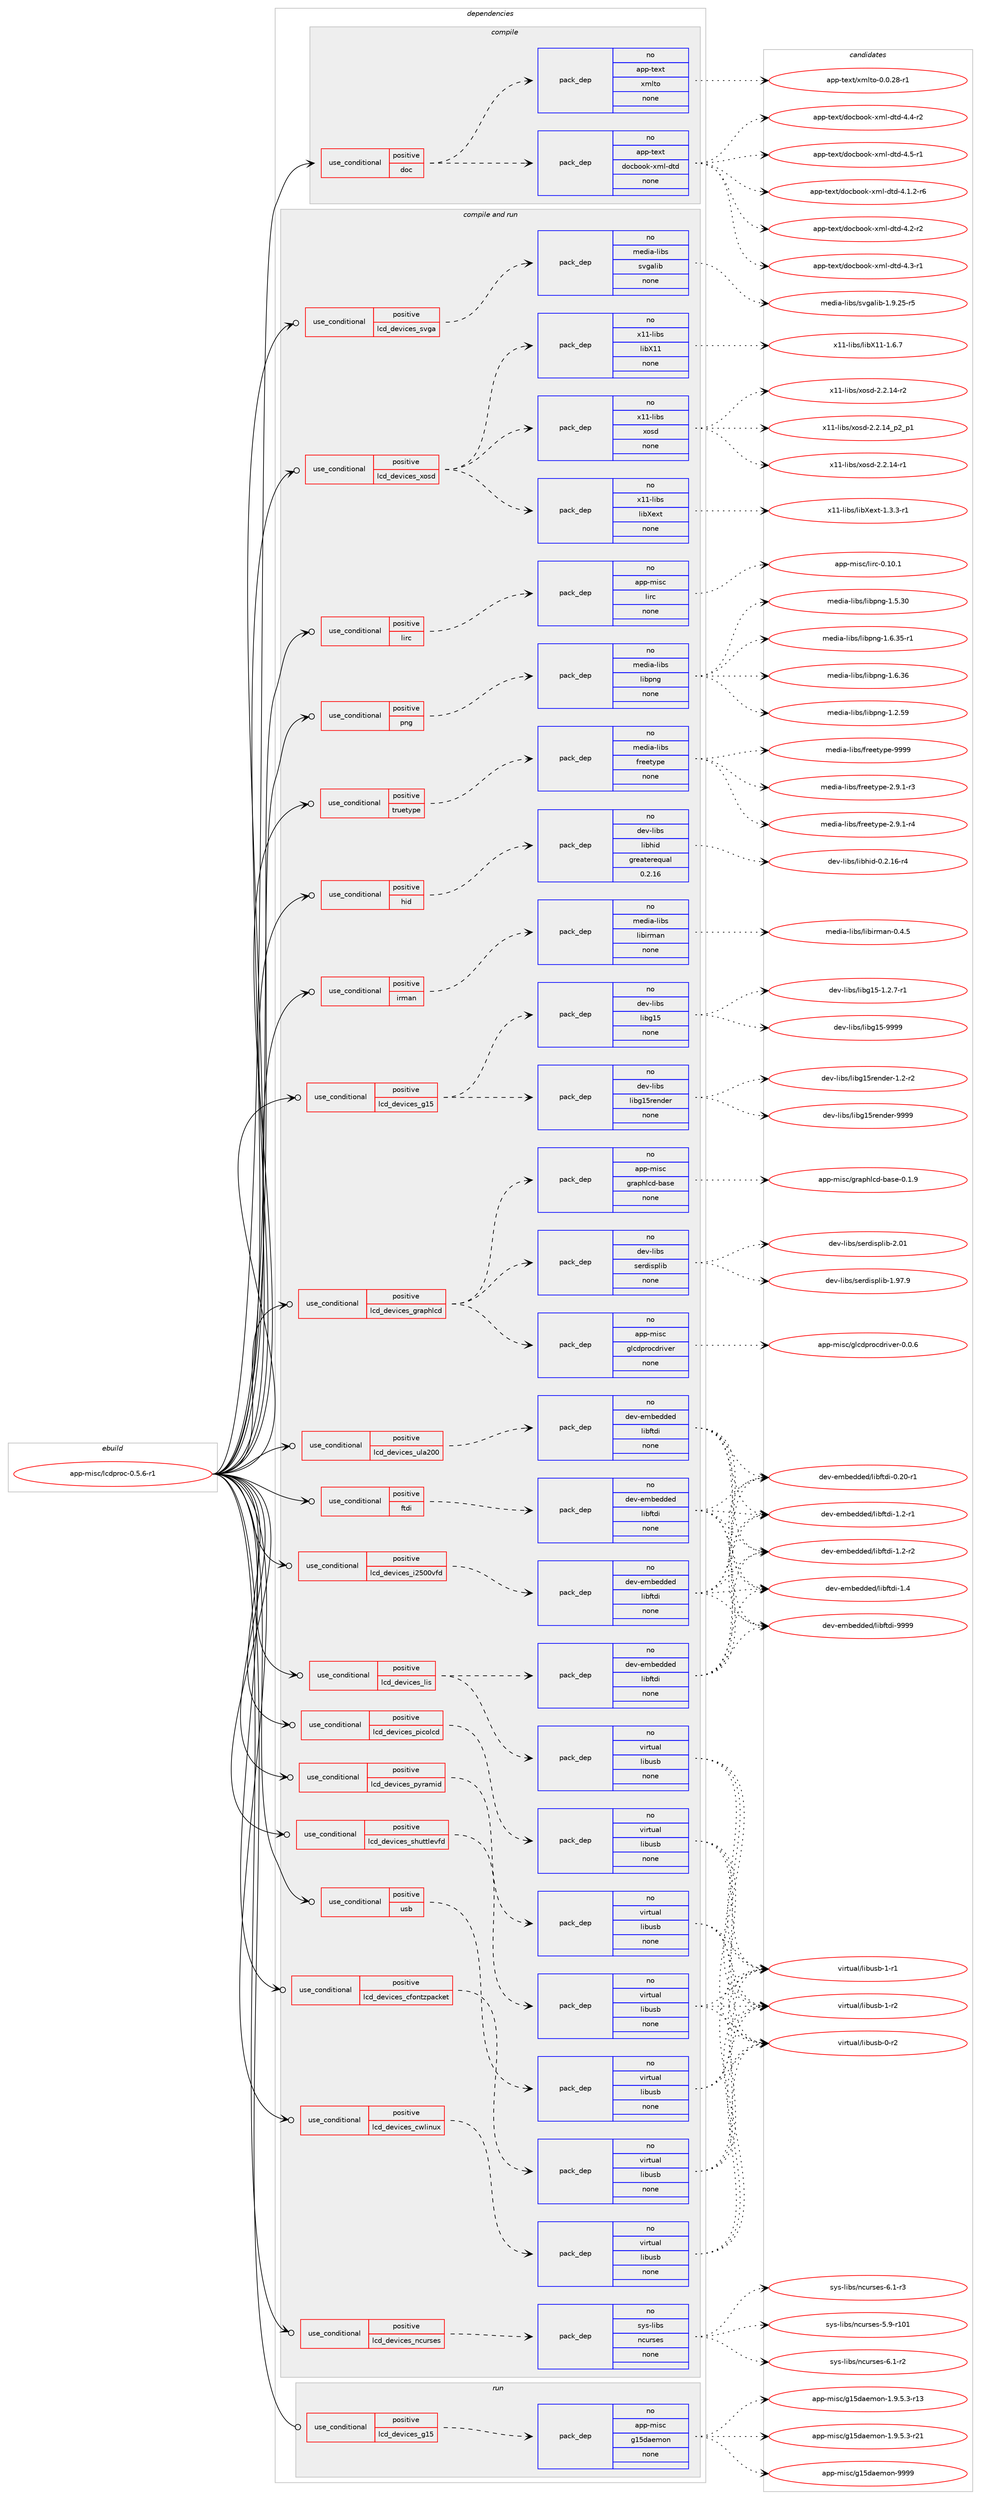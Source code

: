 digraph prolog {

# *************
# Graph options
# *************

newrank=true;
concentrate=true;
compound=true;
graph [rankdir=LR,fontname=Helvetica,fontsize=10,ranksep=1.5];#, ranksep=2.5, nodesep=0.2];
edge  [arrowhead=vee];
node  [fontname=Helvetica,fontsize=10];

# **********
# The ebuild
# **********

subgraph cluster_leftcol {
color=gray;
rank=same;
label=<<i>ebuild</i>>;
id [label="app-misc/lcdproc-0.5.6-r1", color=red, width=4, href="../app-misc/lcdproc-0.5.6-r1.svg"];
}

# ****************
# The dependencies
# ****************

subgraph cluster_midcol {
color=gray;
label=<<i>dependencies</i>>;
subgraph cluster_compile {
fillcolor="#eeeeee";
style=filled;
label=<<i>compile</i>>;
subgraph cond353540 {
dependency1299796 [label=<<TABLE BORDER="0" CELLBORDER="1" CELLSPACING="0" CELLPADDING="4"><TR><TD ROWSPAN="3" CELLPADDING="10">use_conditional</TD></TR><TR><TD>positive</TD></TR><TR><TD>doc</TD></TR></TABLE>>, shape=none, color=red];
subgraph pack926028 {
dependency1299797 [label=<<TABLE BORDER="0" CELLBORDER="1" CELLSPACING="0" CELLPADDING="4" WIDTH="220"><TR><TD ROWSPAN="6" CELLPADDING="30">pack_dep</TD></TR><TR><TD WIDTH="110">no</TD></TR><TR><TD>app-text</TD></TR><TR><TD>xmlto</TD></TR><TR><TD>none</TD></TR><TR><TD></TD></TR></TABLE>>, shape=none, color=blue];
}
dependency1299796:e -> dependency1299797:w [weight=20,style="dashed",arrowhead="vee"];
subgraph pack926029 {
dependency1299798 [label=<<TABLE BORDER="0" CELLBORDER="1" CELLSPACING="0" CELLPADDING="4" WIDTH="220"><TR><TD ROWSPAN="6" CELLPADDING="30">pack_dep</TD></TR><TR><TD WIDTH="110">no</TD></TR><TR><TD>app-text</TD></TR><TR><TD>docbook-xml-dtd</TD></TR><TR><TD>none</TD></TR><TR><TD></TD></TR></TABLE>>, shape=none, color=blue];
}
dependency1299796:e -> dependency1299798:w [weight=20,style="dashed",arrowhead="vee"];
}
id:e -> dependency1299796:w [weight=20,style="solid",arrowhead="vee"];
}
subgraph cluster_compileandrun {
fillcolor="#eeeeee";
style=filled;
label=<<i>compile and run</i>>;
subgraph cond353541 {
dependency1299799 [label=<<TABLE BORDER="0" CELLBORDER="1" CELLSPACING="0" CELLPADDING="4"><TR><TD ROWSPAN="3" CELLPADDING="10">use_conditional</TD></TR><TR><TD>positive</TD></TR><TR><TD>ftdi</TD></TR></TABLE>>, shape=none, color=red];
subgraph pack926030 {
dependency1299800 [label=<<TABLE BORDER="0" CELLBORDER="1" CELLSPACING="0" CELLPADDING="4" WIDTH="220"><TR><TD ROWSPAN="6" CELLPADDING="30">pack_dep</TD></TR><TR><TD WIDTH="110">no</TD></TR><TR><TD>dev-embedded</TD></TR><TR><TD>libftdi</TD></TR><TR><TD>none</TD></TR><TR><TD></TD></TR></TABLE>>, shape=none, color=blue];
}
dependency1299799:e -> dependency1299800:w [weight=20,style="dashed",arrowhead="vee"];
}
id:e -> dependency1299799:w [weight=20,style="solid",arrowhead="odotvee"];
subgraph cond353542 {
dependency1299801 [label=<<TABLE BORDER="0" CELLBORDER="1" CELLSPACING="0" CELLPADDING="4"><TR><TD ROWSPAN="3" CELLPADDING="10">use_conditional</TD></TR><TR><TD>positive</TD></TR><TR><TD>hid</TD></TR></TABLE>>, shape=none, color=red];
subgraph pack926031 {
dependency1299802 [label=<<TABLE BORDER="0" CELLBORDER="1" CELLSPACING="0" CELLPADDING="4" WIDTH="220"><TR><TD ROWSPAN="6" CELLPADDING="30">pack_dep</TD></TR><TR><TD WIDTH="110">no</TD></TR><TR><TD>dev-libs</TD></TR><TR><TD>libhid</TD></TR><TR><TD>greaterequal</TD></TR><TR><TD>0.2.16</TD></TR></TABLE>>, shape=none, color=blue];
}
dependency1299801:e -> dependency1299802:w [weight=20,style="dashed",arrowhead="vee"];
}
id:e -> dependency1299801:w [weight=20,style="solid",arrowhead="odotvee"];
subgraph cond353543 {
dependency1299803 [label=<<TABLE BORDER="0" CELLBORDER="1" CELLSPACING="0" CELLPADDING="4"><TR><TD ROWSPAN="3" CELLPADDING="10">use_conditional</TD></TR><TR><TD>positive</TD></TR><TR><TD>irman</TD></TR></TABLE>>, shape=none, color=red];
subgraph pack926032 {
dependency1299804 [label=<<TABLE BORDER="0" CELLBORDER="1" CELLSPACING="0" CELLPADDING="4" WIDTH="220"><TR><TD ROWSPAN="6" CELLPADDING="30">pack_dep</TD></TR><TR><TD WIDTH="110">no</TD></TR><TR><TD>media-libs</TD></TR><TR><TD>libirman</TD></TR><TR><TD>none</TD></TR><TR><TD></TD></TR></TABLE>>, shape=none, color=blue];
}
dependency1299803:e -> dependency1299804:w [weight=20,style="dashed",arrowhead="vee"];
}
id:e -> dependency1299803:w [weight=20,style="solid",arrowhead="odotvee"];
subgraph cond353544 {
dependency1299805 [label=<<TABLE BORDER="0" CELLBORDER="1" CELLSPACING="0" CELLPADDING="4"><TR><TD ROWSPAN="3" CELLPADDING="10">use_conditional</TD></TR><TR><TD>positive</TD></TR><TR><TD>lcd_devices_cfontzpacket</TD></TR></TABLE>>, shape=none, color=red];
subgraph pack926033 {
dependency1299806 [label=<<TABLE BORDER="0" CELLBORDER="1" CELLSPACING="0" CELLPADDING="4" WIDTH="220"><TR><TD ROWSPAN="6" CELLPADDING="30">pack_dep</TD></TR><TR><TD WIDTH="110">no</TD></TR><TR><TD>virtual</TD></TR><TR><TD>libusb</TD></TR><TR><TD>none</TD></TR><TR><TD></TD></TR></TABLE>>, shape=none, color=blue];
}
dependency1299805:e -> dependency1299806:w [weight=20,style="dashed",arrowhead="vee"];
}
id:e -> dependency1299805:w [weight=20,style="solid",arrowhead="odotvee"];
subgraph cond353545 {
dependency1299807 [label=<<TABLE BORDER="0" CELLBORDER="1" CELLSPACING="0" CELLPADDING="4"><TR><TD ROWSPAN="3" CELLPADDING="10">use_conditional</TD></TR><TR><TD>positive</TD></TR><TR><TD>lcd_devices_cwlinux</TD></TR></TABLE>>, shape=none, color=red];
subgraph pack926034 {
dependency1299808 [label=<<TABLE BORDER="0" CELLBORDER="1" CELLSPACING="0" CELLPADDING="4" WIDTH="220"><TR><TD ROWSPAN="6" CELLPADDING="30">pack_dep</TD></TR><TR><TD WIDTH="110">no</TD></TR><TR><TD>virtual</TD></TR><TR><TD>libusb</TD></TR><TR><TD>none</TD></TR><TR><TD></TD></TR></TABLE>>, shape=none, color=blue];
}
dependency1299807:e -> dependency1299808:w [weight=20,style="dashed",arrowhead="vee"];
}
id:e -> dependency1299807:w [weight=20,style="solid",arrowhead="odotvee"];
subgraph cond353546 {
dependency1299809 [label=<<TABLE BORDER="0" CELLBORDER="1" CELLSPACING="0" CELLPADDING="4"><TR><TD ROWSPAN="3" CELLPADDING="10">use_conditional</TD></TR><TR><TD>positive</TD></TR><TR><TD>lcd_devices_g15</TD></TR></TABLE>>, shape=none, color=red];
subgraph pack926035 {
dependency1299810 [label=<<TABLE BORDER="0" CELLBORDER="1" CELLSPACING="0" CELLPADDING="4" WIDTH="220"><TR><TD ROWSPAN="6" CELLPADDING="30">pack_dep</TD></TR><TR><TD WIDTH="110">no</TD></TR><TR><TD>dev-libs</TD></TR><TR><TD>libg15</TD></TR><TR><TD>none</TD></TR><TR><TD></TD></TR></TABLE>>, shape=none, color=blue];
}
dependency1299809:e -> dependency1299810:w [weight=20,style="dashed",arrowhead="vee"];
subgraph pack926036 {
dependency1299811 [label=<<TABLE BORDER="0" CELLBORDER="1" CELLSPACING="0" CELLPADDING="4" WIDTH="220"><TR><TD ROWSPAN="6" CELLPADDING="30">pack_dep</TD></TR><TR><TD WIDTH="110">no</TD></TR><TR><TD>dev-libs</TD></TR><TR><TD>libg15render</TD></TR><TR><TD>none</TD></TR><TR><TD></TD></TR></TABLE>>, shape=none, color=blue];
}
dependency1299809:e -> dependency1299811:w [weight=20,style="dashed",arrowhead="vee"];
}
id:e -> dependency1299809:w [weight=20,style="solid",arrowhead="odotvee"];
subgraph cond353547 {
dependency1299812 [label=<<TABLE BORDER="0" CELLBORDER="1" CELLSPACING="0" CELLPADDING="4"><TR><TD ROWSPAN="3" CELLPADDING="10">use_conditional</TD></TR><TR><TD>positive</TD></TR><TR><TD>lcd_devices_graphlcd</TD></TR></TABLE>>, shape=none, color=red];
subgraph pack926037 {
dependency1299813 [label=<<TABLE BORDER="0" CELLBORDER="1" CELLSPACING="0" CELLPADDING="4" WIDTH="220"><TR><TD ROWSPAN="6" CELLPADDING="30">pack_dep</TD></TR><TR><TD WIDTH="110">no</TD></TR><TR><TD>app-misc</TD></TR><TR><TD>graphlcd-base</TD></TR><TR><TD>none</TD></TR><TR><TD></TD></TR></TABLE>>, shape=none, color=blue];
}
dependency1299812:e -> dependency1299813:w [weight=20,style="dashed",arrowhead="vee"];
subgraph pack926038 {
dependency1299814 [label=<<TABLE BORDER="0" CELLBORDER="1" CELLSPACING="0" CELLPADDING="4" WIDTH="220"><TR><TD ROWSPAN="6" CELLPADDING="30">pack_dep</TD></TR><TR><TD WIDTH="110">no</TD></TR><TR><TD>app-misc</TD></TR><TR><TD>glcdprocdriver</TD></TR><TR><TD>none</TD></TR><TR><TD></TD></TR></TABLE>>, shape=none, color=blue];
}
dependency1299812:e -> dependency1299814:w [weight=20,style="dashed",arrowhead="vee"];
subgraph pack926039 {
dependency1299815 [label=<<TABLE BORDER="0" CELLBORDER="1" CELLSPACING="0" CELLPADDING="4" WIDTH="220"><TR><TD ROWSPAN="6" CELLPADDING="30">pack_dep</TD></TR><TR><TD WIDTH="110">no</TD></TR><TR><TD>dev-libs</TD></TR><TR><TD>serdisplib</TD></TR><TR><TD>none</TD></TR><TR><TD></TD></TR></TABLE>>, shape=none, color=blue];
}
dependency1299812:e -> dependency1299815:w [weight=20,style="dashed",arrowhead="vee"];
}
id:e -> dependency1299812:w [weight=20,style="solid",arrowhead="odotvee"];
subgraph cond353548 {
dependency1299816 [label=<<TABLE BORDER="0" CELLBORDER="1" CELLSPACING="0" CELLPADDING="4"><TR><TD ROWSPAN="3" CELLPADDING="10">use_conditional</TD></TR><TR><TD>positive</TD></TR><TR><TD>lcd_devices_i2500vfd</TD></TR></TABLE>>, shape=none, color=red];
subgraph pack926040 {
dependency1299817 [label=<<TABLE BORDER="0" CELLBORDER="1" CELLSPACING="0" CELLPADDING="4" WIDTH="220"><TR><TD ROWSPAN="6" CELLPADDING="30">pack_dep</TD></TR><TR><TD WIDTH="110">no</TD></TR><TR><TD>dev-embedded</TD></TR><TR><TD>libftdi</TD></TR><TR><TD>none</TD></TR><TR><TD></TD></TR></TABLE>>, shape=none, color=blue];
}
dependency1299816:e -> dependency1299817:w [weight=20,style="dashed",arrowhead="vee"];
}
id:e -> dependency1299816:w [weight=20,style="solid",arrowhead="odotvee"];
subgraph cond353549 {
dependency1299818 [label=<<TABLE BORDER="0" CELLBORDER="1" CELLSPACING="0" CELLPADDING="4"><TR><TD ROWSPAN="3" CELLPADDING="10">use_conditional</TD></TR><TR><TD>positive</TD></TR><TR><TD>lcd_devices_lis</TD></TR></TABLE>>, shape=none, color=red];
subgraph pack926041 {
dependency1299819 [label=<<TABLE BORDER="0" CELLBORDER="1" CELLSPACING="0" CELLPADDING="4" WIDTH="220"><TR><TD ROWSPAN="6" CELLPADDING="30">pack_dep</TD></TR><TR><TD WIDTH="110">no</TD></TR><TR><TD>dev-embedded</TD></TR><TR><TD>libftdi</TD></TR><TR><TD>none</TD></TR><TR><TD></TD></TR></TABLE>>, shape=none, color=blue];
}
dependency1299818:e -> dependency1299819:w [weight=20,style="dashed",arrowhead="vee"];
subgraph pack926042 {
dependency1299820 [label=<<TABLE BORDER="0" CELLBORDER="1" CELLSPACING="0" CELLPADDING="4" WIDTH="220"><TR><TD ROWSPAN="6" CELLPADDING="30">pack_dep</TD></TR><TR><TD WIDTH="110">no</TD></TR><TR><TD>virtual</TD></TR><TR><TD>libusb</TD></TR><TR><TD>none</TD></TR><TR><TD></TD></TR></TABLE>>, shape=none, color=blue];
}
dependency1299818:e -> dependency1299820:w [weight=20,style="dashed",arrowhead="vee"];
}
id:e -> dependency1299818:w [weight=20,style="solid",arrowhead="odotvee"];
subgraph cond353550 {
dependency1299821 [label=<<TABLE BORDER="0" CELLBORDER="1" CELLSPACING="0" CELLPADDING="4"><TR><TD ROWSPAN="3" CELLPADDING="10">use_conditional</TD></TR><TR><TD>positive</TD></TR><TR><TD>lcd_devices_ncurses</TD></TR></TABLE>>, shape=none, color=red];
subgraph pack926043 {
dependency1299822 [label=<<TABLE BORDER="0" CELLBORDER="1" CELLSPACING="0" CELLPADDING="4" WIDTH="220"><TR><TD ROWSPAN="6" CELLPADDING="30">pack_dep</TD></TR><TR><TD WIDTH="110">no</TD></TR><TR><TD>sys-libs</TD></TR><TR><TD>ncurses</TD></TR><TR><TD>none</TD></TR><TR><TD></TD></TR></TABLE>>, shape=none, color=blue];
}
dependency1299821:e -> dependency1299822:w [weight=20,style="dashed",arrowhead="vee"];
}
id:e -> dependency1299821:w [weight=20,style="solid",arrowhead="odotvee"];
subgraph cond353551 {
dependency1299823 [label=<<TABLE BORDER="0" CELLBORDER="1" CELLSPACING="0" CELLPADDING="4"><TR><TD ROWSPAN="3" CELLPADDING="10">use_conditional</TD></TR><TR><TD>positive</TD></TR><TR><TD>lcd_devices_picolcd</TD></TR></TABLE>>, shape=none, color=red];
subgraph pack926044 {
dependency1299824 [label=<<TABLE BORDER="0" CELLBORDER="1" CELLSPACING="0" CELLPADDING="4" WIDTH="220"><TR><TD ROWSPAN="6" CELLPADDING="30">pack_dep</TD></TR><TR><TD WIDTH="110">no</TD></TR><TR><TD>virtual</TD></TR><TR><TD>libusb</TD></TR><TR><TD>none</TD></TR><TR><TD></TD></TR></TABLE>>, shape=none, color=blue];
}
dependency1299823:e -> dependency1299824:w [weight=20,style="dashed",arrowhead="vee"];
}
id:e -> dependency1299823:w [weight=20,style="solid",arrowhead="odotvee"];
subgraph cond353552 {
dependency1299825 [label=<<TABLE BORDER="0" CELLBORDER="1" CELLSPACING="0" CELLPADDING="4"><TR><TD ROWSPAN="3" CELLPADDING="10">use_conditional</TD></TR><TR><TD>positive</TD></TR><TR><TD>lcd_devices_pyramid</TD></TR></TABLE>>, shape=none, color=red];
subgraph pack926045 {
dependency1299826 [label=<<TABLE BORDER="0" CELLBORDER="1" CELLSPACING="0" CELLPADDING="4" WIDTH="220"><TR><TD ROWSPAN="6" CELLPADDING="30">pack_dep</TD></TR><TR><TD WIDTH="110">no</TD></TR><TR><TD>virtual</TD></TR><TR><TD>libusb</TD></TR><TR><TD>none</TD></TR><TR><TD></TD></TR></TABLE>>, shape=none, color=blue];
}
dependency1299825:e -> dependency1299826:w [weight=20,style="dashed",arrowhead="vee"];
}
id:e -> dependency1299825:w [weight=20,style="solid",arrowhead="odotvee"];
subgraph cond353553 {
dependency1299827 [label=<<TABLE BORDER="0" CELLBORDER="1" CELLSPACING="0" CELLPADDING="4"><TR><TD ROWSPAN="3" CELLPADDING="10">use_conditional</TD></TR><TR><TD>positive</TD></TR><TR><TD>lcd_devices_shuttlevfd</TD></TR></TABLE>>, shape=none, color=red];
subgraph pack926046 {
dependency1299828 [label=<<TABLE BORDER="0" CELLBORDER="1" CELLSPACING="0" CELLPADDING="4" WIDTH="220"><TR><TD ROWSPAN="6" CELLPADDING="30">pack_dep</TD></TR><TR><TD WIDTH="110">no</TD></TR><TR><TD>virtual</TD></TR><TR><TD>libusb</TD></TR><TR><TD>none</TD></TR><TR><TD></TD></TR></TABLE>>, shape=none, color=blue];
}
dependency1299827:e -> dependency1299828:w [weight=20,style="dashed",arrowhead="vee"];
}
id:e -> dependency1299827:w [weight=20,style="solid",arrowhead="odotvee"];
subgraph cond353554 {
dependency1299829 [label=<<TABLE BORDER="0" CELLBORDER="1" CELLSPACING="0" CELLPADDING="4"><TR><TD ROWSPAN="3" CELLPADDING="10">use_conditional</TD></TR><TR><TD>positive</TD></TR><TR><TD>lcd_devices_svga</TD></TR></TABLE>>, shape=none, color=red];
subgraph pack926047 {
dependency1299830 [label=<<TABLE BORDER="0" CELLBORDER="1" CELLSPACING="0" CELLPADDING="4" WIDTH="220"><TR><TD ROWSPAN="6" CELLPADDING="30">pack_dep</TD></TR><TR><TD WIDTH="110">no</TD></TR><TR><TD>media-libs</TD></TR><TR><TD>svgalib</TD></TR><TR><TD>none</TD></TR><TR><TD></TD></TR></TABLE>>, shape=none, color=blue];
}
dependency1299829:e -> dependency1299830:w [weight=20,style="dashed",arrowhead="vee"];
}
id:e -> dependency1299829:w [weight=20,style="solid",arrowhead="odotvee"];
subgraph cond353555 {
dependency1299831 [label=<<TABLE BORDER="0" CELLBORDER="1" CELLSPACING="0" CELLPADDING="4"><TR><TD ROWSPAN="3" CELLPADDING="10">use_conditional</TD></TR><TR><TD>positive</TD></TR><TR><TD>lcd_devices_ula200</TD></TR></TABLE>>, shape=none, color=red];
subgraph pack926048 {
dependency1299832 [label=<<TABLE BORDER="0" CELLBORDER="1" CELLSPACING="0" CELLPADDING="4" WIDTH="220"><TR><TD ROWSPAN="6" CELLPADDING="30">pack_dep</TD></TR><TR><TD WIDTH="110">no</TD></TR><TR><TD>dev-embedded</TD></TR><TR><TD>libftdi</TD></TR><TR><TD>none</TD></TR><TR><TD></TD></TR></TABLE>>, shape=none, color=blue];
}
dependency1299831:e -> dependency1299832:w [weight=20,style="dashed",arrowhead="vee"];
}
id:e -> dependency1299831:w [weight=20,style="solid",arrowhead="odotvee"];
subgraph cond353556 {
dependency1299833 [label=<<TABLE BORDER="0" CELLBORDER="1" CELLSPACING="0" CELLPADDING="4"><TR><TD ROWSPAN="3" CELLPADDING="10">use_conditional</TD></TR><TR><TD>positive</TD></TR><TR><TD>lcd_devices_xosd</TD></TR></TABLE>>, shape=none, color=red];
subgraph pack926049 {
dependency1299834 [label=<<TABLE BORDER="0" CELLBORDER="1" CELLSPACING="0" CELLPADDING="4" WIDTH="220"><TR><TD ROWSPAN="6" CELLPADDING="30">pack_dep</TD></TR><TR><TD WIDTH="110">no</TD></TR><TR><TD>x11-libs</TD></TR><TR><TD>xosd</TD></TR><TR><TD>none</TD></TR><TR><TD></TD></TR></TABLE>>, shape=none, color=blue];
}
dependency1299833:e -> dependency1299834:w [weight=20,style="dashed",arrowhead="vee"];
subgraph pack926050 {
dependency1299835 [label=<<TABLE BORDER="0" CELLBORDER="1" CELLSPACING="0" CELLPADDING="4" WIDTH="220"><TR><TD ROWSPAN="6" CELLPADDING="30">pack_dep</TD></TR><TR><TD WIDTH="110">no</TD></TR><TR><TD>x11-libs</TD></TR><TR><TD>libX11</TD></TR><TR><TD>none</TD></TR><TR><TD></TD></TR></TABLE>>, shape=none, color=blue];
}
dependency1299833:e -> dependency1299835:w [weight=20,style="dashed",arrowhead="vee"];
subgraph pack926051 {
dependency1299836 [label=<<TABLE BORDER="0" CELLBORDER="1" CELLSPACING="0" CELLPADDING="4" WIDTH="220"><TR><TD ROWSPAN="6" CELLPADDING="30">pack_dep</TD></TR><TR><TD WIDTH="110">no</TD></TR><TR><TD>x11-libs</TD></TR><TR><TD>libXext</TD></TR><TR><TD>none</TD></TR><TR><TD></TD></TR></TABLE>>, shape=none, color=blue];
}
dependency1299833:e -> dependency1299836:w [weight=20,style="dashed",arrowhead="vee"];
}
id:e -> dependency1299833:w [weight=20,style="solid",arrowhead="odotvee"];
subgraph cond353557 {
dependency1299837 [label=<<TABLE BORDER="0" CELLBORDER="1" CELLSPACING="0" CELLPADDING="4"><TR><TD ROWSPAN="3" CELLPADDING="10">use_conditional</TD></TR><TR><TD>positive</TD></TR><TR><TD>lirc</TD></TR></TABLE>>, shape=none, color=red];
subgraph pack926052 {
dependency1299838 [label=<<TABLE BORDER="0" CELLBORDER="1" CELLSPACING="0" CELLPADDING="4" WIDTH="220"><TR><TD ROWSPAN="6" CELLPADDING="30">pack_dep</TD></TR><TR><TD WIDTH="110">no</TD></TR><TR><TD>app-misc</TD></TR><TR><TD>lirc</TD></TR><TR><TD>none</TD></TR><TR><TD></TD></TR></TABLE>>, shape=none, color=blue];
}
dependency1299837:e -> dependency1299838:w [weight=20,style="dashed",arrowhead="vee"];
}
id:e -> dependency1299837:w [weight=20,style="solid",arrowhead="odotvee"];
subgraph cond353558 {
dependency1299839 [label=<<TABLE BORDER="0" CELLBORDER="1" CELLSPACING="0" CELLPADDING="4"><TR><TD ROWSPAN="3" CELLPADDING="10">use_conditional</TD></TR><TR><TD>positive</TD></TR><TR><TD>png</TD></TR></TABLE>>, shape=none, color=red];
subgraph pack926053 {
dependency1299840 [label=<<TABLE BORDER="0" CELLBORDER="1" CELLSPACING="0" CELLPADDING="4" WIDTH="220"><TR><TD ROWSPAN="6" CELLPADDING="30">pack_dep</TD></TR><TR><TD WIDTH="110">no</TD></TR><TR><TD>media-libs</TD></TR><TR><TD>libpng</TD></TR><TR><TD>none</TD></TR><TR><TD></TD></TR></TABLE>>, shape=none, color=blue];
}
dependency1299839:e -> dependency1299840:w [weight=20,style="dashed",arrowhead="vee"];
}
id:e -> dependency1299839:w [weight=20,style="solid",arrowhead="odotvee"];
subgraph cond353559 {
dependency1299841 [label=<<TABLE BORDER="0" CELLBORDER="1" CELLSPACING="0" CELLPADDING="4"><TR><TD ROWSPAN="3" CELLPADDING="10">use_conditional</TD></TR><TR><TD>positive</TD></TR><TR><TD>truetype</TD></TR></TABLE>>, shape=none, color=red];
subgraph pack926054 {
dependency1299842 [label=<<TABLE BORDER="0" CELLBORDER="1" CELLSPACING="0" CELLPADDING="4" WIDTH="220"><TR><TD ROWSPAN="6" CELLPADDING="30">pack_dep</TD></TR><TR><TD WIDTH="110">no</TD></TR><TR><TD>media-libs</TD></TR><TR><TD>freetype</TD></TR><TR><TD>none</TD></TR><TR><TD></TD></TR></TABLE>>, shape=none, color=blue];
}
dependency1299841:e -> dependency1299842:w [weight=20,style="dashed",arrowhead="vee"];
}
id:e -> dependency1299841:w [weight=20,style="solid",arrowhead="odotvee"];
subgraph cond353560 {
dependency1299843 [label=<<TABLE BORDER="0" CELLBORDER="1" CELLSPACING="0" CELLPADDING="4"><TR><TD ROWSPAN="3" CELLPADDING="10">use_conditional</TD></TR><TR><TD>positive</TD></TR><TR><TD>usb</TD></TR></TABLE>>, shape=none, color=red];
subgraph pack926055 {
dependency1299844 [label=<<TABLE BORDER="0" CELLBORDER="1" CELLSPACING="0" CELLPADDING="4" WIDTH="220"><TR><TD ROWSPAN="6" CELLPADDING="30">pack_dep</TD></TR><TR><TD WIDTH="110">no</TD></TR><TR><TD>virtual</TD></TR><TR><TD>libusb</TD></TR><TR><TD>none</TD></TR><TR><TD></TD></TR></TABLE>>, shape=none, color=blue];
}
dependency1299843:e -> dependency1299844:w [weight=20,style="dashed",arrowhead="vee"];
}
id:e -> dependency1299843:w [weight=20,style="solid",arrowhead="odotvee"];
}
subgraph cluster_run {
fillcolor="#eeeeee";
style=filled;
label=<<i>run</i>>;
subgraph cond353561 {
dependency1299845 [label=<<TABLE BORDER="0" CELLBORDER="1" CELLSPACING="0" CELLPADDING="4"><TR><TD ROWSPAN="3" CELLPADDING="10">use_conditional</TD></TR><TR><TD>positive</TD></TR><TR><TD>lcd_devices_g15</TD></TR></TABLE>>, shape=none, color=red];
subgraph pack926056 {
dependency1299846 [label=<<TABLE BORDER="0" CELLBORDER="1" CELLSPACING="0" CELLPADDING="4" WIDTH="220"><TR><TD ROWSPAN="6" CELLPADDING="30">pack_dep</TD></TR><TR><TD WIDTH="110">no</TD></TR><TR><TD>app-misc</TD></TR><TR><TD>g15daemon</TD></TR><TR><TD>none</TD></TR><TR><TD></TD></TR></TABLE>>, shape=none, color=blue];
}
dependency1299845:e -> dependency1299846:w [weight=20,style="dashed",arrowhead="vee"];
}
id:e -> dependency1299845:w [weight=20,style="solid",arrowhead="odot"];
}
}

# **************
# The candidates
# **************

subgraph cluster_choices {
rank=same;
color=gray;
label=<<i>candidates</i>>;

subgraph choice926028 {
color=black;
nodesep=1;
choice971121124511610112011647120109108116111454846484650564511449 [label="app-text/xmlto-0.0.28-r1", color=red, width=4,href="../app-text/xmlto-0.0.28-r1.svg"];
dependency1299797:e -> choice971121124511610112011647120109108116111454846484650564511449:w [style=dotted,weight="100"];
}
subgraph choice926029 {
color=black;
nodesep=1;
choice971121124511610112011647100111999811111110745120109108451001161004552464946504511454 [label="app-text/docbook-xml-dtd-4.1.2-r6", color=red, width=4,href="../app-text/docbook-xml-dtd-4.1.2-r6.svg"];
choice97112112451161011201164710011199981111111074512010910845100116100455246504511450 [label="app-text/docbook-xml-dtd-4.2-r2", color=red, width=4,href="../app-text/docbook-xml-dtd-4.2-r2.svg"];
choice97112112451161011201164710011199981111111074512010910845100116100455246514511449 [label="app-text/docbook-xml-dtd-4.3-r1", color=red, width=4,href="../app-text/docbook-xml-dtd-4.3-r1.svg"];
choice97112112451161011201164710011199981111111074512010910845100116100455246524511450 [label="app-text/docbook-xml-dtd-4.4-r2", color=red, width=4,href="../app-text/docbook-xml-dtd-4.4-r2.svg"];
choice97112112451161011201164710011199981111111074512010910845100116100455246534511449 [label="app-text/docbook-xml-dtd-4.5-r1", color=red, width=4,href="../app-text/docbook-xml-dtd-4.5-r1.svg"];
dependency1299798:e -> choice971121124511610112011647100111999811111110745120109108451001161004552464946504511454:w [style=dotted,weight="100"];
dependency1299798:e -> choice97112112451161011201164710011199981111111074512010910845100116100455246504511450:w [style=dotted,weight="100"];
dependency1299798:e -> choice97112112451161011201164710011199981111111074512010910845100116100455246514511449:w [style=dotted,weight="100"];
dependency1299798:e -> choice97112112451161011201164710011199981111111074512010910845100116100455246524511450:w [style=dotted,weight="100"];
dependency1299798:e -> choice97112112451161011201164710011199981111111074512010910845100116100455246534511449:w [style=dotted,weight="100"];
}
subgraph choice926030 {
color=black;
nodesep=1;
choice1001011184510110998101100100101100471081059810211610010545484650484511449 [label="dev-embedded/libftdi-0.20-r1", color=red, width=4,href="../dev-embedded/libftdi-0.20-r1.svg"];
choice10010111845101109981011001001011004710810598102116100105454946504511449 [label="dev-embedded/libftdi-1.2-r1", color=red, width=4,href="../dev-embedded/libftdi-1.2-r1.svg"];
choice10010111845101109981011001001011004710810598102116100105454946504511450 [label="dev-embedded/libftdi-1.2-r2", color=red, width=4,href="../dev-embedded/libftdi-1.2-r2.svg"];
choice1001011184510110998101100100101100471081059810211610010545494652 [label="dev-embedded/libftdi-1.4", color=red, width=4,href="../dev-embedded/libftdi-1.4.svg"];
choice100101118451011099810110010010110047108105981021161001054557575757 [label="dev-embedded/libftdi-9999", color=red, width=4,href="../dev-embedded/libftdi-9999.svg"];
dependency1299800:e -> choice1001011184510110998101100100101100471081059810211610010545484650484511449:w [style=dotted,weight="100"];
dependency1299800:e -> choice10010111845101109981011001001011004710810598102116100105454946504511449:w [style=dotted,weight="100"];
dependency1299800:e -> choice10010111845101109981011001001011004710810598102116100105454946504511450:w [style=dotted,weight="100"];
dependency1299800:e -> choice1001011184510110998101100100101100471081059810211610010545494652:w [style=dotted,weight="100"];
dependency1299800:e -> choice100101118451011099810110010010110047108105981021161001054557575757:w [style=dotted,weight="100"];
}
subgraph choice926031 {
color=black;
nodesep=1;
choice10010111845108105981154710810598104105100454846504649544511452 [label="dev-libs/libhid-0.2.16-r4", color=red, width=4,href="../dev-libs/libhid-0.2.16-r4.svg"];
dependency1299802:e -> choice10010111845108105981154710810598104105100454846504649544511452:w [style=dotted,weight="100"];
}
subgraph choice926032 {
color=black;
nodesep=1;
choice109101100105974510810598115471081059810511410997110454846524653 [label="media-libs/libirman-0.4.5", color=red, width=4,href="../media-libs/libirman-0.4.5.svg"];
dependency1299804:e -> choice109101100105974510810598115471081059810511410997110454846524653:w [style=dotted,weight="100"];
}
subgraph choice926033 {
color=black;
nodesep=1;
choice1181051141161179710847108105981171159845484511450 [label="virtual/libusb-0-r2", color=red, width=4,href="../virtual/libusb-0-r2.svg"];
choice1181051141161179710847108105981171159845494511449 [label="virtual/libusb-1-r1", color=red, width=4,href="../virtual/libusb-1-r1.svg"];
choice1181051141161179710847108105981171159845494511450 [label="virtual/libusb-1-r2", color=red, width=4,href="../virtual/libusb-1-r2.svg"];
dependency1299806:e -> choice1181051141161179710847108105981171159845484511450:w [style=dotted,weight="100"];
dependency1299806:e -> choice1181051141161179710847108105981171159845494511449:w [style=dotted,weight="100"];
dependency1299806:e -> choice1181051141161179710847108105981171159845494511450:w [style=dotted,weight="100"];
}
subgraph choice926034 {
color=black;
nodesep=1;
choice1181051141161179710847108105981171159845484511450 [label="virtual/libusb-0-r2", color=red, width=4,href="../virtual/libusb-0-r2.svg"];
choice1181051141161179710847108105981171159845494511449 [label="virtual/libusb-1-r1", color=red, width=4,href="../virtual/libusb-1-r1.svg"];
choice1181051141161179710847108105981171159845494511450 [label="virtual/libusb-1-r2", color=red, width=4,href="../virtual/libusb-1-r2.svg"];
dependency1299808:e -> choice1181051141161179710847108105981171159845484511450:w [style=dotted,weight="100"];
dependency1299808:e -> choice1181051141161179710847108105981171159845494511449:w [style=dotted,weight="100"];
dependency1299808:e -> choice1181051141161179710847108105981171159845494511450:w [style=dotted,weight="100"];
}
subgraph choice926035 {
color=black;
nodesep=1;
choice1001011184510810598115471081059810349534549465046554511449 [label="dev-libs/libg15-1.2.7-r1", color=red, width=4,href="../dev-libs/libg15-1.2.7-r1.svg"];
choice1001011184510810598115471081059810349534557575757 [label="dev-libs/libg15-9999", color=red, width=4,href="../dev-libs/libg15-9999.svg"];
dependency1299810:e -> choice1001011184510810598115471081059810349534549465046554511449:w [style=dotted,weight="100"];
dependency1299810:e -> choice1001011184510810598115471081059810349534557575757:w [style=dotted,weight="100"];
}
subgraph choice926036 {
color=black;
nodesep=1;
choice100101118451081059811547108105981034953114101110100101114454946504511450 [label="dev-libs/libg15render-1.2-r2", color=red, width=4,href="../dev-libs/libg15render-1.2-r2.svg"];
choice1001011184510810598115471081059810349531141011101001011144557575757 [label="dev-libs/libg15render-9999", color=red, width=4,href="../dev-libs/libg15render-9999.svg"];
dependency1299811:e -> choice100101118451081059811547108105981034953114101110100101114454946504511450:w [style=dotted,weight="100"];
dependency1299811:e -> choice1001011184510810598115471081059810349531141011101001011144557575757:w [style=dotted,weight="100"];
}
subgraph choice926037 {
color=black;
nodesep=1;
choice971121124510910511599471031149711210410899100459897115101454846494657 [label="app-misc/graphlcd-base-0.1.9", color=red, width=4,href="../app-misc/graphlcd-base-0.1.9.svg"];
dependency1299813:e -> choice971121124510910511599471031149711210410899100459897115101454846494657:w [style=dotted,weight="100"];
}
subgraph choice926038 {
color=black;
nodesep=1;
choice971121124510910511599471031089910011211411199100114105118101114454846484654 [label="app-misc/glcdprocdriver-0.0.6", color=red, width=4,href="../app-misc/glcdprocdriver-0.0.6.svg"];
dependency1299814:e -> choice971121124510910511599471031089910011211411199100114105118101114454846484654:w [style=dotted,weight="100"];
}
subgraph choice926039 {
color=black;
nodesep=1;
choice1001011184510810598115471151011141001051151121081059845494657554657 [label="dev-libs/serdisplib-1.97.9", color=red, width=4,href="../dev-libs/serdisplib-1.97.9.svg"];
choice100101118451081059811547115101114100105115112108105984550464849 [label="dev-libs/serdisplib-2.01", color=red, width=4,href="../dev-libs/serdisplib-2.01.svg"];
dependency1299815:e -> choice1001011184510810598115471151011141001051151121081059845494657554657:w [style=dotted,weight="100"];
dependency1299815:e -> choice100101118451081059811547115101114100105115112108105984550464849:w [style=dotted,weight="100"];
}
subgraph choice926040 {
color=black;
nodesep=1;
choice1001011184510110998101100100101100471081059810211610010545484650484511449 [label="dev-embedded/libftdi-0.20-r1", color=red, width=4,href="../dev-embedded/libftdi-0.20-r1.svg"];
choice10010111845101109981011001001011004710810598102116100105454946504511449 [label="dev-embedded/libftdi-1.2-r1", color=red, width=4,href="../dev-embedded/libftdi-1.2-r1.svg"];
choice10010111845101109981011001001011004710810598102116100105454946504511450 [label="dev-embedded/libftdi-1.2-r2", color=red, width=4,href="../dev-embedded/libftdi-1.2-r2.svg"];
choice1001011184510110998101100100101100471081059810211610010545494652 [label="dev-embedded/libftdi-1.4", color=red, width=4,href="../dev-embedded/libftdi-1.4.svg"];
choice100101118451011099810110010010110047108105981021161001054557575757 [label="dev-embedded/libftdi-9999", color=red, width=4,href="../dev-embedded/libftdi-9999.svg"];
dependency1299817:e -> choice1001011184510110998101100100101100471081059810211610010545484650484511449:w [style=dotted,weight="100"];
dependency1299817:e -> choice10010111845101109981011001001011004710810598102116100105454946504511449:w [style=dotted,weight="100"];
dependency1299817:e -> choice10010111845101109981011001001011004710810598102116100105454946504511450:w [style=dotted,weight="100"];
dependency1299817:e -> choice1001011184510110998101100100101100471081059810211610010545494652:w [style=dotted,weight="100"];
dependency1299817:e -> choice100101118451011099810110010010110047108105981021161001054557575757:w [style=dotted,weight="100"];
}
subgraph choice926041 {
color=black;
nodesep=1;
choice1001011184510110998101100100101100471081059810211610010545484650484511449 [label="dev-embedded/libftdi-0.20-r1", color=red, width=4,href="../dev-embedded/libftdi-0.20-r1.svg"];
choice10010111845101109981011001001011004710810598102116100105454946504511449 [label="dev-embedded/libftdi-1.2-r1", color=red, width=4,href="../dev-embedded/libftdi-1.2-r1.svg"];
choice10010111845101109981011001001011004710810598102116100105454946504511450 [label="dev-embedded/libftdi-1.2-r2", color=red, width=4,href="../dev-embedded/libftdi-1.2-r2.svg"];
choice1001011184510110998101100100101100471081059810211610010545494652 [label="dev-embedded/libftdi-1.4", color=red, width=4,href="../dev-embedded/libftdi-1.4.svg"];
choice100101118451011099810110010010110047108105981021161001054557575757 [label="dev-embedded/libftdi-9999", color=red, width=4,href="../dev-embedded/libftdi-9999.svg"];
dependency1299819:e -> choice1001011184510110998101100100101100471081059810211610010545484650484511449:w [style=dotted,weight="100"];
dependency1299819:e -> choice10010111845101109981011001001011004710810598102116100105454946504511449:w [style=dotted,weight="100"];
dependency1299819:e -> choice10010111845101109981011001001011004710810598102116100105454946504511450:w [style=dotted,weight="100"];
dependency1299819:e -> choice1001011184510110998101100100101100471081059810211610010545494652:w [style=dotted,weight="100"];
dependency1299819:e -> choice100101118451011099810110010010110047108105981021161001054557575757:w [style=dotted,weight="100"];
}
subgraph choice926042 {
color=black;
nodesep=1;
choice1181051141161179710847108105981171159845484511450 [label="virtual/libusb-0-r2", color=red, width=4,href="../virtual/libusb-0-r2.svg"];
choice1181051141161179710847108105981171159845494511449 [label="virtual/libusb-1-r1", color=red, width=4,href="../virtual/libusb-1-r1.svg"];
choice1181051141161179710847108105981171159845494511450 [label="virtual/libusb-1-r2", color=red, width=4,href="../virtual/libusb-1-r2.svg"];
dependency1299820:e -> choice1181051141161179710847108105981171159845484511450:w [style=dotted,weight="100"];
dependency1299820:e -> choice1181051141161179710847108105981171159845494511449:w [style=dotted,weight="100"];
dependency1299820:e -> choice1181051141161179710847108105981171159845494511450:w [style=dotted,weight="100"];
}
subgraph choice926043 {
color=black;
nodesep=1;
choice115121115451081059811547110991171141151011154553465745114494849 [label="sys-libs/ncurses-5.9-r101", color=red, width=4,href="../sys-libs/ncurses-5.9-r101.svg"];
choice11512111545108105981154711099117114115101115455446494511450 [label="sys-libs/ncurses-6.1-r2", color=red, width=4,href="../sys-libs/ncurses-6.1-r2.svg"];
choice11512111545108105981154711099117114115101115455446494511451 [label="sys-libs/ncurses-6.1-r3", color=red, width=4,href="../sys-libs/ncurses-6.1-r3.svg"];
dependency1299822:e -> choice115121115451081059811547110991171141151011154553465745114494849:w [style=dotted,weight="100"];
dependency1299822:e -> choice11512111545108105981154711099117114115101115455446494511450:w [style=dotted,weight="100"];
dependency1299822:e -> choice11512111545108105981154711099117114115101115455446494511451:w [style=dotted,weight="100"];
}
subgraph choice926044 {
color=black;
nodesep=1;
choice1181051141161179710847108105981171159845484511450 [label="virtual/libusb-0-r2", color=red, width=4,href="../virtual/libusb-0-r2.svg"];
choice1181051141161179710847108105981171159845494511449 [label="virtual/libusb-1-r1", color=red, width=4,href="../virtual/libusb-1-r1.svg"];
choice1181051141161179710847108105981171159845494511450 [label="virtual/libusb-1-r2", color=red, width=4,href="../virtual/libusb-1-r2.svg"];
dependency1299824:e -> choice1181051141161179710847108105981171159845484511450:w [style=dotted,weight="100"];
dependency1299824:e -> choice1181051141161179710847108105981171159845494511449:w [style=dotted,weight="100"];
dependency1299824:e -> choice1181051141161179710847108105981171159845494511450:w [style=dotted,weight="100"];
}
subgraph choice926045 {
color=black;
nodesep=1;
choice1181051141161179710847108105981171159845484511450 [label="virtual/libusb-0-r2", color=red, width=4,href="../virtual/libusb-0-r2.svg"];
choice1181051141161179710847108105981171159845494511449 [label="virtual/libusb-1-r1", color=red, width=4,href="../virtual/libusb-1-r1.svg"];
choice1181051141161179710847108105981171159845494511450 [label="virtual/libusb-1-r2", color=red, width=4,href="../virtual/libusb-1-r2.svg"];
dependency1299826:e -> choice1181051141161179710847108105981171159845484511450:w [style=dotted,weight="100"];
dependency1299826:e -> choice1181051141161179710847108105981171159845494511449:w [style=dotted,weight="100"];
dependency1299826:e -> choice1181051141161179710847108105981171159845494511450:w [style=dotted,weight="100"];
}
subgraph choice926046 {
color=black;
nodesep=1;
choice1181051141161179710847108105981171159845484511450 [label="virtual/libusb-0-r2", color=red, width=4,href="../virtual/libusb-0-r2.svg"];
choice1181051141161179710847108105981171159845494511449 [label="virtual/libusb-1-r1", color=red, width=4,href="../virtual/libusb-1-r1.svg"];
choice1181051141161179710847108105981171159845494511450 [label="virtual/libusb-1-r2", color=red, width=4,href="../virtual/libusb-1-r2.svg"];
dependency1299828:e -> choice1181051141161179710847108105981171159845484511450:w [style=dotted,weight="100"];
dependency1299828:e -> choice1181051141161179710847108105981171159845494511449:w [style=dotted,weight="100"];
dependency1299828:e -> choice1181051141161179710847108105981171159845494511450:w [style=dotted,weight="100"];
}
subgraph choice926047 {
color=black;
nodesep=1;
choice109101100105974510810598115471151181039710810598454946574650534511453 [label="media-libs/svgalib-1.9.25-r5", color=red, width=4,href="../media-libs/svgalib-1.9.25-r5.svg"];
dependency1299830:e -> choice109101100105974510810598115471151181039710810598454946574650534511453:w [style=dotted,weight="100"];
}
subgraph choice926048 {
color=black;
nodesep=1;
choice1001011184510110998101100100101100471081059810211610010545484650484511449 [label="dev-embedded/libftdi-0.20-r1", color=red, width=4,href="../dev-embedded/libftdi-0.20-r1.svg"];
choice10010111845101109981011001001011004710810598102116100105454946504511449 [label="dev-embedded/libftdi-1.2-r1", color=red, width=4,href="../dev-embedded/libftdi-1.2-r1.svg"];
choice10010111845101109981011001001011004710810598102116100105454946504511450 [label="dev-embedded/libftdi-1.2-r2", color=red, width=4,href="../dev-embedded/libftdi-1.2-r2.svg"];
choice1001011184510110998101100100101100471081059810211610010545494652 [label="dev-embedded/libftdi-1.4", color=red, width=4,href="../dev-embedded/libftdi-1.4.svg"];
choice100101118451011099810110010010110047108105981021161001054557575757 [label="dev-embedded/libftdi-9999", color=red, width=4,href="../dev-embedded/libftdi-9999.svg"];
dependency1299832:e -> choice1001011184510110998101100100101100471081059810211610010545484650484511449:w [style=dotted,weight="100"];
dependency1299832:e -> choice10010111845101109981011001001011004710810598102116100105454946504511449:w [style=dotted,weight="100"];
dependency1299832:e -> choice10010111845101109981011001001011004710810598102116100105454946504511450:w [style=dotted,weight="100"];
dependency1299832:e -> choice1001011184510110998101100100101100471081059810211610010545494652:w [style=dotted,weight="100"];
dependency1299832:e -> choice100101118451011099810110010010110047108105981021161001054557575757:w [style=dotted,weight="100"];
}
subgraph choice926049 {
color=black;
nodesep=1;
choice1204949451081059811547120111115100455046504649524511449 [label="x11-libs/xosd-2.2.14-r1", color=red, width=4,href="../x11-libs/xosd-2.2.14-r1.svg"];
choice1204949451081059811547120111115100455046504649524511450 [label="x11-libs/xosd-2.2.14-r2", color=red, width=4,href="../x11-libs/xosd-2.2.14-r2.svg"];
choice12049494510810598115471201111151004550465046495295112509511249 [label="x11-libs/xosd-2.2.14_p2_p1", color=red, width=4,href="../x11-libs/xosd-2.2.14_p2_p1.svg"];
dependency1299834:e -> choice1204949451081059811547120111115100455046504649524511449:w [style=dotted,weight="100"];
dependency1299834:e -> choice1204949451081059811547120111115100455046504649524511450:w [style=dotted,weight="100"];
dependency1299834:e -> choice12049494510810598115471201111151004550465046495295112509511249:w [style=dotted,weight="100"];
}
subgraph choice926050 {
color=black;
nodesep=1;
choice120494945108105981154710810598884949454946544655 [label="x11-libs/libX11-1.6.7", color=red, width=4,href="../x11-libs/libX11-1.6.7.svg"];
dependency1299835:e -> choice120494945108105981154710810598884949454946544655:w [style=dotted,weight="100"];
}
subgraph choice926051 {
color=black;
nodesep=1;
choice120494945108105981154710810598881011201164549465146514511449 [label="x11-libs/libXext-1.3.3-r1", color=red, width=4,href="../x11-libs/libXext-1.3.3-r1.svg"];
dependency1299836:e -> choice120494945108105981154710810598881011201164549465146514511449:w [style=dotted,weight="100"];
}
subgraph choice926052 {
color=black;
nodesep=1;
choice971121124510910511599471081051149945484649484649 [label="app-misc/lirc-0.10.1", color=red, width=4,href="../app-misc/lirc-0.10.1.svg"];
dependency1299838:e -> choice971121124510910511599471081051149945484649484649:w [style=dotted,weight="100"];
}
subgraph choice926053 {
color=black;
nodesep=1;
choice109101100105974510810598115471081059811211010345494650465357 [label="media-libs/libpng-1.2.59", color=red, width=4,href="../media-libs/libpng-1.2.59.svg"];
choice109101100105974510810598115471081059811211010345494653465148 [label="media-libs/libpng-1.5.30", color=red, width=4,href="../media-libs/libpng-1.5.30.svg"];
choice1091011001059745108105981154710810598112110103454946544651534511449 [label="media-libs/libpng-1.6.35-r1", color=red, width=4,href="../media-libs/libpng-1.6.35-r1.svg"];
choice109101100105974510810598115471081059811211010345494654465154 [label="media-libs/libpng-1.6.36", color=red, width=4,href="../media-libs/libpng-1.6.36.svg"];
dependency1299840:e -> choice109101100105974510810598115471081059811211010345494650465357:w [style=dotted,weight="100"];
dependency1299840:e -> choice109101100105974510810598115471081059811211010345494653465148:w [style=dotted,weight="100"];
dependency1299840:e -> choice1091011001059745108105981154710810598112110103454946544651534511449:w [style=dotted,weight="100"];
dependency1299840:e -> choice109101100105974510810598115471081059811211010345494654465154:w [style=dotted,weight="100"];
}
subgraph choice926054 {
color=black;
nodesep=1;
choice109101100105974510810598115471021141011011161211121014550465746494511451 [label="media-libs/freetype-2.9.1-r3", color=red, width=4,href="../media-libs/freetype-2.9.1-r3.svg"];
choice109101100105974510810598115471021141011011161211121014550465746494511452 [label="media-libs/freetype-2.9.1-r4", color=red, width=4,href="../media-libs/freetype-2.9.1-r4.svg"];
choice109101100105974510810598115471021141011011161211121014557575757 [label="media-libs/freetype-9999", color=red, width=4,href="../media-libs/freetype-9999.svg"];
dependency1299842:e -> choice109101100105974510810598115471021141011011161211121014550465746494511451:w [style=dotted,weight="100"];
dependency1299842:e -> choice109101100105974510810598115471021141011011161211121014550465746494511452:w [style=dotted,weight="100"];
dependency1299842:e -> choice109101100105974510810598115471021141011011161211121014557575757:w [style=dotted,weight="100"];
}
subgraph choice926055 {
color=black;
nodesep=1;
choice1181051141161179710847108105981171159845484511450 [label="virtual/libusb-0-r2", color=red, width=4,href="../virtual/libusb-0-r2.svg"];
choice1181051141161179710847108105981171159845494511449 [label="virtual/libusb-1-r1", color=red, width=4,href="../virtual/libusb-1-r1.svg"];
choice1181051141161179710847108105981171159845494511450 [label="virtual/libusb-1-r2", color=red, width=4,href="../virtual/libusb-1-r2.svg"];
dependency1299844:e -> choice1181051141161179710847108105981171159845484511450:w [style=dotted,weight="100"];
dependency1299844:e -> choice1181051141161179710847108105981171159845494511449:w [style=dotted,weight="100"];
dependency1299844:e -> choice1181051141161179710847108105981171159845494511450:w [style=dotted,weight="100"];
}
subgraph choice926056 {
color=black;
nodesep=1;
choice971121124510910511599471034953100971011091111104549465746534651451144951 [label="app-misc/g15daemon-1.9.5.3-r13", color=red, width=4,href="../app-misc/g15daemon-1.9.5.3-r13.svg"];
choice971121124510910511599471034953100971011091111104549465746534651451145049 [label="app-misc/g15daemon-1.9.5.3-r21", color=red, width=4,href="../app-misc/g15daemon-1.9.5.3-r21.svg"];
choice971121124510910511599471034953100971011091111104557575757 [label="app-misc/g15daemon-9999", color=red, width=4,href="../app-misc/g15daemon-9999.svg"];
dependency1299846:e -> choice971121124510910511599471034953100971011091111104549465746534651451144951:w [style=dotted,weight="100"];
dependency1299846:e -> choice971121124510910511599471034953100971011091111104549465746534651451145049:w [style=dotted,weight="100"];
dependency1299846:e -> choice971121124510910511599471034953100971011091111104557575757:w [style=dotted,weight="100"];
}
}

}

